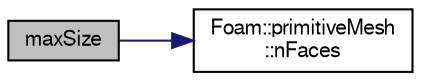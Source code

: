 digraph "maxSize"
{
  bgcolor="transparent";
  edge [fontname="FreeSans",fontsize="10",labelfontname="FreeSans",labelfontsize="10"];
  node [fontname="FreeSans",fontsize="10",shape=record];
  rankdir="LR";
  Node713 [label="maxSize",height=0.2,width=0.4,color="black", fillcolor="grey75", style="filled", fontcolor="black"];
  Node713 -> Node714 [color="midnightblue",fontsize="10",style="solid",fontname="FreeSans"];
  Node714 [label="Foam::primitiveMesh\l::nFaces",height=0.2,width=0.4,color="black",URL="$a27530.html#abe602c985a3c9ffa67176e969e77ca6f"];
}

